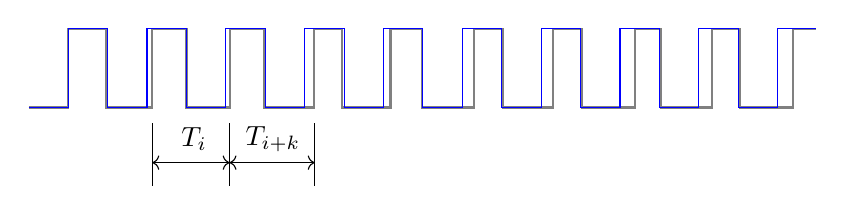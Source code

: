 \begin{tikzpicture}[scale=1]
\draw[gray, thick] (0,0) --(0.01,0) --(0.02,0) --(0.03,0) --(0.04,0) --(0.05,0) --(0.06,0) --(0.07,0) --(0.08,0) --(0.09,0) --(0.1,0) --(0.11,0) --(0.12,0) --(0.13,0) --(0.14,0) --(0.15,0) --(0.16,0) --(0.17,0) --(0.18,0) --(0.19,0) --(0.2,0) --(0.21,0) --(0.22,0) --(0.23,0) --(0.24,0) --(0.25,0) --(0.26,0) --(0.27,0) --(0.28,0) --(0.29,0) --(0.3,0) --(0.31,0) --(0.32,0) --(0.33,0) --(0.34,0) --(0.35,0) --(0.36,0) --(0.37,0) --(0.38,0) --(0.39,0) --(0.4,0) --(0.41,0) --(0.42,0) --(0.43,0) --(0.44,0) --(0.451,0) --(0.461,0) --(0.47,0) --(0.48,0) --(0.49,0) --(0.5,0) --(0.5,1) --(0.5,1) --(0.51,1) --(0.52,1) --(0.53,1) --(0.54,1) --(0.551,1) --(0.561,1) --(0.571,1) --(0.581,1) --(0.591,1) --(0.601,1) --(0.611,1) --(0.621,1) --(0.631,1) --(0.641,1) --(0.651,1) --(0.661,1) --(0.671,1) --(0.681,1) --(0.691,1) --(0.701,1) --(0.711,1) --(0.721,1) --(0.731,1) --(0.741,1) --(0.751,1) --(0.761,1) --(0.771,1) --(0.781,1) --(0.791,1) --(0.801,1) --(0.811,1) --(0.821,1) --(0.831,1) --(0.841,1) --(0.851,1) --(0.861,1) --(0.871,1) --(0.881,1) --(0.891,1) --(0.901,1) --(0.911,1) --(0.921,1) --(0.931,1) --(0.941,1) --(0.951,1) --(0.961,1) --(0.971,1) --(0.981,1) --(0.981,0) --(0.981,0) --(0.991,0) --(1.001,0) --(1.011,0) --(1.021,0) --(1.031,0) --(1.041,0) --(1.051,0) --(1.061,0) --(1.071,0) --(1.081,0) --(1.091,0) --(1.101,0) --(1.111,0) --(1.121,0) --(1.131,0) --(1.141,0) --(1.151,0) --(1.161,0) --(1.171,0) --(1.181,0) --(1.191,0) --(1.201,0) --(1.211,0) --(1.221,0) --(1.231,0) --(1.241,0) --(1.251,0) --(1.261,0) --(1.271,0) --(1.281,0) --(1.291,0) --(1.301,0) --(1.311,0) --(1.321,0) --(1.331,0) --(1.341,0) --(1.351,0) --(1.361,0) --(1.371,0) --(1.381,0) --(1.391,0) --(1.401,0) --(1.411,0) --(1.421,0) --(1.431,0) --(1.441,0) --(1.451,0) --(1.461,0) --(1.471,0) --(1.481,0) --(1.491,0) --(1.502,0) --(1.512,0) --(1.522,0) --(1.532,0) --(1.542,0) --(1.552,0) --(1.562,0) --(1.562,1) --(1.562,1) --(1.572,1) --(1.582,1) --(1.592,1) --(1.602,1) --(1.612,1) --(1.622,1) --(1.632,1) --(1.642,1) --(1.652,1) --(1.662,1) --(1.672,1) --(1.682,1) --(1.692,1) --(1.702,1) --(1.712,1) --(1.722,1) --(1.732,1) --(1.742,1) --(1.752,1) --(1.762,1) --(1.772,1) --(1.782,1) --(1.792,1) --(1.802,1) --(1.812,1) --(1.822,1) --(1.832,1) --(1.842,1) --(1.852,1) --(1.862,1) --(1.872,1) --(1.882,1) --(1.892,1) --(1.902,1) --(1.912,1) --(1.922,1) --(1.932,1) --(1.942,1) --(1.952,1) --(1.962,1) --(1.972,1) --(1.982,1) --(1.992,1) --(2.002,1) --(2.002,0) --(2.002,0) --(2.012,0) --(2.022,0) --(2.032,0) --(2.042,0) --(2.052,0) --(2.062,0) --(2.072,0) --(2.082,0) --(2.092,0) --(2.102,0) --(2.112,0) --(2.122,0) --(2.132,0) --(2.142,0) --(2.152,0) --(2.162,0) --(2.172,0) --(2.182,0) --(2.192,0) --(2.202,0) --(2.212,0) --(2.222,0) --(2.232,0) --(2.242,0) --(2.252,0) --(2.262,0) --(2.272,0) --(2.282,0) --(2.292,0) --(2.302,0) --(2.312,0) --(2.322,0) --(2.332,0) --(2.342,0) --(2.352,0) --(2.362,0) --(2.372,0) --(2.382,0) --(2.392,0) --(2.402,0) --(2.412,0) --(2.422,0) --(2.432,0) --(2.442,0) --(2.452,0) --(2.462,0) --(2.472,0) --(2.482,0) --(2.492,0) --(2.503,0) --(2.513,0) --(2.523,0) --(2.533,0) --(2.543,0) --(2.553,0) --(2.553,1) --(2.553,1) --(2.563,1) --(2.573,1) --(2.583,1) --(2.593,1) --(2.603,1) --(2.613,1) --(2.623,1) --(2.633,1) --(2.643,1) --(2.653,1) --(2.663,1) --(2.673,1) --(2.683,1) --(2.693,1) --(2.703,1) --(2.713,1) --(2.723,1) --(2.733,1) --(2.743,1) --(2.753,1) --(2.763,1) --(2.773,1) --(2.783,1) --(2.793,1) --(2.803,1) --(2.813,1) --(2.823,1) --(2.833,1) --(2.843,1) --(2.853,1) --(2.863,1) --(2.873,1) --(2.883,1) --(2.893,1) --(2.903,1) --(2.913,1) --(2.923,1) --(2.933,1) --(2.943,1) --(2.953,1) --(2.963,1) --(2.973,1) --(2.983,1) --(2.983,0) --(2.983,0) --(2.993,0) --(3.003,0) --(3.013,0) --(3.023,0) --(3.033,0) --(3.043,0) --(3.053,0) --(3.063,0) --(3.073,0) --(3.083,0) --(3.093,0) --(3.103,0) --(3.113,0) --(3.123,0) --(3.133,0) --(3.143,0) --(3.153,0) --(3.163,0) --(3.173,0) --(3.183,0) --(3.193,0) --(3.203,0) --(3.213,0) --(3.223,0) --(3.233,0) --(3.243,0) --(3.253,0) --(3.263,0) --(3.273,0) --(3.283,0) --(3.293,0) --(3.303,0) --(3.313,0) --(3.323,0) --(3.333,0) --(3.343,0) --(3.353,0) --(3.363,0) --(3.373,0) --(3.383,0) --(3.393,0) --(3.403,0) --(3.413,0) --(3.423,0) --(3.433,0) --(3.443,0) --(3.453,0) --(3.463,0) --(3.473,0) --(3.483,0) --(3.493,0) --(3.504,0) --(3.514,0) --(3.524,0) --(3.534,0) --(3.544,0) --(3.554,0) --(3.564,0) --(3.574,0) --(3.584,0) --(3.594,0) --(3.604,0) --(3.614,0) --(3.624,0) --(3.624,1) --(3.624,1) --(3.634,1) --(3.644,1) --(3.654,1) --(3.664,1) --(3.674,1) --(3.684,1) --(3.694,1) --(3.704,1) --(3.714,1) --(3.724,1) --(3.734,1) --(3.744,1) --(3.754,1) --(3.764,1) --(3.774,1) --(3.784,1) --(3.794,1) --(3.804,1) --(3.814,1) --(3.824,1) --(3.834,1) --(3.844,1) --(3.854,1) --(3.864,1) --(3.874,1) --(3.884,1) --(3.894,1) --(3.904,1) --(3.914,1) --(3.924,1) --(3.934,1) --(3.944,1) --(3.954,1) --(3.964,1) --(3.974,1) --(3.974,0) --(3.974,0) --(3.984,0) --(3.994,0) --(4.004,0) --(4.014,0) --(4.024,0) --(4.034,0) --(4.044,0) --(4.054,0) --(4.064,0) --(4.074,0) --(4.084,0) --(4.094,0) --(4.104,0) --(4.114,0) --(4.124,0) --(4.134,0) --(4.144,0) --(4.154,0) --(4.164,0) --(4.174,0) --(4.184,0) --(4.194,0) --(4.204,0) --(4.214,0) --(4.224,0) --(4.234,0) --(4.244,0) --(4.254,0) --(4.264,0) --(4.274,0) --(4.284,0) --(4.294,0) --(4.304,0) --(4.314,0) --(4.324,0) --(4.334,0) --(4.344,0) --(4.354,0) --(4.364,0) --(4.374,0) --(4.384,0) --(4.394,0) --(4.404,0) --(4.414,0) --(4.424,0) --(4.434,0) --(4.444,0) --(4.454,0) --(4.464,0) --(4.474,0) --(4.484,0) --(4.494,0) --(4.505,0) --(4.515,0) --(4.525,0) --(4.535,0) --(4.545,0) --(4.555,0) --(4.565,0) --(4.575,0) --(4.585,0) --(4.595,0) --(4.595,1) --(4.595,1) --(4.605,1) --(4.615,1) --(4.625,1) --(4.635,1) --(4.645,1) --(4.655,1) --(4.665,1) --(4.675,1) --(4.685,1) --(4.695,1) --(4.705,1) --(4.715,1) --(4.725,1) --(4.735,1) --(4.745,1) --(4.755,1) --(4.765,1) --(4.775,1) --(4.785,1) --(4.795,1) --(4.805,1) --(4.815,1) --(4.825,1) --(4.835,1) --(4.845,1) --(4.855,1) --(4.865,1) --(4.875,1) --(4.885,1) --(4.895,1) --(4.905,1) --(4.915,1) --(4.925,1) --(4.935,1) --(4.945,1) --(4.955,1) --(4.965,1) --(4.975,1) --(4.985,1) --(4.995,1) --(4.995,0) --(4.995,0) --(5.005,0) --(5.015,0) --(5.025,0) --(5.035,0) --(5.045,0) --(5.055,0) --(5.065,0) --(5.075,0) --(5.085,0) --(5.095,0) --(5.105,0) --(5.115,0) --(5.125,0) --(5.135,0) --(5.145,0) --(5.155,0) --(5.165,0) --(5.175,0) --(5.185,0) --(5.195,0) --(5.205,0) --(5.215,0) --(5.225,0) --(5.235,0) --(5.245,0) --(5.255,0) --(5.265,0) --(5.275,0) --(5.285,0) --(5.295,0) --(5.305,0) --(5.315,0) --(5.325,0) --(5.335,0) --(5.345,0) --(5.355,0) --(5.365,0) --(5.375,0) --(5.385,0) --(5.395,0) --(5.405,0) --(5.415,0) --(5.425,0) --(5.435,0) --(5.445,0) --(5.455,0) --(5.465,0) --(5.475,0) --(5.485,0) --(5.495,0) --(5.506,0) --(5.516,0) --(5.526,0) --(5.536,0) --(5.546,0) --(5.556,0) --(5.566,0) --(5.576,0) --(5.586,0) --(5.596,0) --(5.606,0) --(5.616,0) --(5.626,0) --(5.636,0) --(5.646,0) --(5.656,0) --(5.656,1) --(5.656,1) --(5.666,1) --(5.676,1) --(5.686,1) --(5.696,1) --(5.706,1) --(5.716,1) --(5.726,1) --(5.736,1) --(5.746,1) --(5.756,1) --(5.766,1) --(5.776,1) --(5.786,1) --(5.796,1) --(5.806,1) --(5.816,1) --(5.826,1) --(5.836,1) --(5.846,1) --(5.856,1) --(5.866,1) --(5.876,1) --(5.886,1) --(5.896,1) --(5.906,1) --(5.916,1) --(5.926,1) --(5.936,1) --(5.946,1) --(5.956,1) --(5.966,1) --(5.976,1) --(5.986,1) --(5.996,1) --(6.006,1) --(6.016,1) --(6.026,1) --(6.026,0) --(6.026,0) --(6.036,0) --(6.046,0) --(6.056,0) --(6.066,0) --(6.076,0) --(6.086,0) --(6.096,0) --(6.106,0) --(6.116,0) --(6.126,0) --(6.136,0) --(6.146,0) --(6.156,0) --(6.166,0) --(6.176,0) --(6.186,0) --(6.196,0) --(6.206,0) --(6.216,0) --(6.226,0) --(6.236,0) --(6.246,0) --(6.256,0) --(6.266,0) --(6.276,0) --(6.286,0) --(6.296,0) --(6.306,0) --(6.316,0) --(6.326,0) --(6.336,0) --(6.346,0) --(6.356,0) --(6.366,0) --(6.376,0) --(6.386,0) --(6.396,0) --(6.406,0) --(6.416,0) --(6.426,0) --(6.436,0) --(6.446,0) --(6.456,0) --(6.466,0) --(6.476,0) --(6.486,0) --(6.496,0) --(6.507,0) --(6.517,0) --(6.527,0) --(6.537,0) --(6.547,0) --(6.557,0) --(6.567,0) --(6.577,0) --(6.587,0) --(6.597,0) --(6.607,0) --(6.617,0) --(6.627,0) --(6.637,0) --(6.647,0) --(6.657,0) --(6.657,1) --(6.657,1) --(6.667,1) --(6.677,1) --(6.687,1) --(6.697,1) --(6.707,1) --(6.717,1) --(6.727,1) --(6.737,1) --(6.747,1) --(6.757,1) --(6.767,1) --(6.777,1) --(6.787,1) --(6.797,1) --(6.807,1) --(6.817,1) --(6.827,1) --(6.837,1) --(6.847,1) --(6.857,1) --(6.867,1) --(6.877,1) --(6.887,1) --(6.897,1) --(6.907,1) --(6.917,1) --(6.927,1) --(6.937,1) --(6.947,1) --(6.957,1) --(6.967,1) --(6.977,1) --(6.987,1) --(6.997,1) --(7.007,1) --(7.017,1) --(7.027,1) --(7.027,0) --(7.027,0) --(7.037,0) --(7.047,0) --(7.057,0) --(7.067,0) --(7.077,0) --(7.087,0) --(7.097,0) --(7.107,0) --(7.117,0) --(7.127,0) --(7.137,0) --(7.147,0) --(7.157,0) --(7.167,0) --(7.177,0) --(7.187,0) --(7.197,0) --(7.207,0) --(7.217,0) --(7.227,0) --(7.237,0) --(7.247,0) --(7.257,0) --(7.267,0) --(7.277,0) --(7.287,0) --(7.297,0) --(7.307,0) --(7.317,0) --(7.327,0) --(7.337,0) --(7.347,0) --(7.357,0) --(7.367,0) --(7.377,0) --(7.387,0) --(7.397,0) --(7.407,0) --(7.417,0) --(7.427,0) --(7.437,0) --(7.447,0) --(7.457,0) --(7.467,0) --(7.477,0) --(7.487,0) --(7.497,0) --(7.508,0) --(7.518,0) --(7.528,0) --(7.538,0) --(7.548,0) --(7.558,0) --(7.568,0) --(7.578,0) --(7.588,0) --(7.598,0) --(7.608,0) --(7.618,0) --(7.628,0) --(7.638,0) --(7.648,0) --(7.658,0) --(7.668,0) --(7.678,0) --(7.688,0) --(7.698,0) --(7.698,1) --(7.698,1) --(7.708,1) --(7.718,1) --(7.728,1) --(7.738,1) --(7.748,1) --(7.758,1) --(7.768,1) --(7.778,1) --(7.788,1) --(7.798,1) --(7.808,1) --(7.818,1) --(7.828,1) --(7.838,1) --(7.848,1) --(7.858,1) --(7.868,1) --(7.878,1) --(7.888,1) --(7.898,1) --(7.908,1) --(7.918,1) --(7.928,1) --(7.938,1) --(7.948,1) --(7.958,1) --(7.968,1) --(7.978,1) --(7.988,1) --(7.998,1) --(8.008,1) --(8.018,1) --(8.028,1) --(8.028,0) --(8.028,0) --(8.038,0) --(8.048,0) --(8.058,0) --(8.068,0) --(8.078,0) --(8.088,0) --(8.098,0) --(8.108,0) --(8.118,0) --(8.128,0) --(8.138,0) --(8.148,0) --(8.158,0) --(8.168,0) --(8.178,0) --(8.188,0) --(8.198,0) --(8.208,0) --(8.218,0) --(8.228,0) --(8.238,0) --(8.248,0) --(8.258,0) --(8.268,0) --(8.278,0) --(8.288,0) --(8.298,0) --(8.308,0) --(8.318,0) --(8.328,0) --(8.338,0) --(8.348,0) --(8.358,0) --(8.368,0) --(8.378,0) --(8.388,0) --(8.398,0) --(8.408,0) --(8.418,0) --(8.428,0) --(8.438,0) --(8.448,0) --(8.458,0) --(8.468,0) --(8.478,0) --(8.488,0) --(8.498,0) --(8.509,0) --(8.519,0) --(8.529,0) --(8.539,0) --(8.549,0) --(8.559,0) --(8.569,0) --(8.579,0) --(8.589,0) --(8.599,0) --(8.609,0) --(8.619,0) --(8.629,0) --(8.639,0) --(8.649,0) --(8.659,0) --(8.669,0) --(8.679,0) --(8.679,1) --(8.679,1) --(8.689,1) --(8.699,1) --(8.709,1) --(8.719,1) --(8.729,1) --(8.739,1) --(8.749,1) --(8.759,1) --(8.769,1) --(8.779,1) --(8.789,1) --(8.799,1) --(8.809,1) --(8.819,1) --(8.829,1) --(8.839,1) --(8.849,1) --(8.859,1) --(8.869,1) --(8.879,1) --(8.889,1) --(8.899,1) --(8.909,1) --(8.919,1) --(8.929,1) --(8.939,1) --(8.949,1) --(8.959,1) --(8.969,1) --(8.979,1) --(8.989,1) --(8.999,1) --(9.009,1) --(9.019,1) --(9.029,1) --(9.029,0) --(9.029,0) --(9.039,0) --(9.049,0) --(9.059,0) --(9.069,0) --(9.079,0) --(9.089,0) --(9.099,0) --(9.109,0) --(9.119,0) --(9.129,0) --(9.139,0) --(9.149,0) --(9.159,0) --(9.169,0) --(9.179,0) --(9.189,0) --(9.199,0) --(9.209,0) --(9.219,0) --(9.229,0) --(9.239,0) --(9.249,0) --(9.259,0) --(9.269,0) --(9.279,0) --(9.289,0) --(9.299,0) --(9.309,0) --(9.319,0) --(9.329,0) --(9.339,0) --(9.349,0) --(9.359,0) --(9.369,0) --(9.379,0) --(9.389,0) --(9.399,0) --(9.409,0) --(9.419,0) --(9.429,0) --(9.439,0) --(9.449,0) --(9.459,0) --(9.469,0) --(9.479,0) --(9.489,0) --(9.499,0) --(9.51,0) --(9.52,0) --(9.53,0) --(9.54,0) --(9.55,0) --(9.56,0) --(9.57,0) --(9.58,0) --(9.59,0) --(9.6,0) --(9.61,0) --(9.62,0) --(9.63,0) --(9.64,0) --(9.65,0) --(9.66,0) --(9.67,0) --(9.68,0) --(9.69,0) --(9.7,0) --(9.71,0) --(9.71,1) --(9.71,1) --(9.72,1) --(9.73,1) --(9.74,1) --(9.75,1) --(9.76,1) --(9.77,1) --(9.78,1) --(9.79,1) --(9.8,1) --(9.81,1) --(9.82,1) --(9.83,1) --(9.84,1) --(9.85,1) --(9.86,1) --(9.87,1) --(9.88,1) --(9.89,1) --(9.9,1) --(9.91,1) --(9.92,1) --(9.93,1) --(9.94,1) --(9.95,1) --(9.96,1) --(9.97,1) --(9.98,1) --(9.99,1) --(10,1);

\draw[blue] (0,0) --(0.01,0) --(0.02,0) --(0.03,0) --(0.04,0) --(0.05,0) --(0.06,0) --(0.07,0) --(0.08,0) --(0.09,0) --(0.1,0) --(0.11,0) --(0.12,0) --(0.13,0) --(0.14,0) --(0.15,0) --(0.16,0) --(0.17,0) --(0.18,0) --(0.19,0) --(0.2,0) --(0.21,0) --(0.22,0) --(0.23,0) --(0.24,0) --(0.25,0) --(0.26,0) --(0.27,0) --(0.28,0) --(0.29,0) --(0.3,0) --(0.31,0) --(0.32,0) --(0.33,0) --(0.34,0) --(0.35,0) --(0.36,0) --(0.37,0) --(0.38,0) --(0.39,0) --(0.4,0) --(0.41,0) --(0.42,0) --(0.43,0) --(0.44,0) --(0.451,0) --(0.461,0) --(0.47,0) --(0.48,0) --(0.49,0) --(0.5,0) --(0.5,1) --(0.5,1) --(0.51,1) --(0.52,1) --(0.53,1) --(0.54,1) --(0.551,1) --(0.561,1) --(0.571,1) --(0.581,1) --(0.591,1) --(0.601,1) --(0.611,1) --(0.621,1) --(0.631,1) --(0.641,1) --(0.651,1) --(0.661,1) --(0.671,1) --(0.681,1) --(0.691,1) --(0.701,1) --(0.711,1) --(0.721,1) --(0.731,1) --(0.741,1) --(0.751,1) --(0.761,1) --(0.771,1) --(0.781,1) --(0.791,1) --(0.801,1) --(0.811,1) --(0.821,1) --(0.831,1) --(0.841,1) --(0.851,1) --(0.861,1) --(0.871,1) --(0.881,1) --(0.891,1) --(0.901,1) --(0.911,1) --(0.921,1) --(0.931,1) --(0.941,1) --(0.951,1) --(0.961,1) --(0.971,1) --(0.981,1) --(0.991,1) --(1.001,1) --(1.001,0) --(1.001,0) --(1.011,0) --(1.021,0) --(1.031,0) --(1.041,0) --(1.051,0) --(1.061,0) --(1.071,0) --(1.081,0) --(1.091,0) --(1.101,0) --(1.111,0) --(1.121,0) --(1.131,0) --(1.141,0) --(1.151,0) --(1.161,0) --(1.171,0) --(1.181,0) --(1.191,0) --(1.201,0) --(1.211,0) --(1.221,0) --(1.231,0) --(1.241,0) --(1.251,0) --(1.261,0) --(1.271,0) --(1.281,0) --(1.291,0) --(1.301,0) --(1.311,0) --(1.321,0) --(1.331,0) --(1.341,0) --(1.351,0) --(1.361,0) --(1.371,0) --(1.381,0) --(1.391,0) --(1.401,0) --(1.411,0) --(1.421,0) --(1.431,0) --(1.441,0) --(1.451,0) --(1.461,0) --(1.471,0) --(1.481,0) --(1.491,0) --(1.502,0) --(1.502,1) --(1.502,1) --(1.512,1) --(1.522,1) --(1.532,1) --(1.542,1) --(1.552,1) --(1.562,1) --(1.572,1) --(1.582,1) --(1.592,1) --(1.602,1) --(1.612,1) --(1.622,1) --(1.632,1) --(1.642,1) --(1.652,1) --(1.662,1) --(1.672,1) --(1.682,1) --(1.692,1) --(1.702,1) --(1.712,1) --(1.722,1) --(1.732,1) --(1.742,1) --(1.752,1) --(1.762,1) --(1.772,1) --(1.782,1) --(1.792,1) --(1.802,1) --(1.812,1) --(1.822,1) --(1.832,1) --(1.842,1) --(1.852,1) --(1.862,1) --(1.872,1) --(1.882,1) --(1.892,1) --(1.902,1) --(1.912,1) --(1.922,1) --(1.932,1) --(1.942,1) --(1.952,1) --(1.962,1) --(1.972,1) --(1.982,1) --(1.992,1) --(2.002,1) --(2.002,0) --(2.002,0) --(2.012,0) --(2.022,0) --(2.032,0) --(2.042,0) --(2.052,0) --(2.062,0) --(2.072,0) --(2.082,0) --(2.092,0) --(2.102,0) --(2.112,0) --(2.122,0) --(2.132,0) --(2.142,0) --(2.152,0) --(2.162,0) --(2.172,0) --(2.182,0) --(2.192,0) --(2.202,0) --(2.212,0) --(2.222,0) --(2.232,0) --(2.242,0) --(2.252,0) --(2.262,0) --(2.272,0) --(2.282,0) --(2.292,0) --(2.302,0) --(2.312,0) --(2.322,0) --(2.332,0) --(2.342,0) --(2.352,0) --(2.362,0) --(2.372,0) --(2.382,0) --(2.392,0) --(2.402,0) --(2.412,0) --(2.422,0) --(2.432,0) --(2.442,0) --(2.452,0) --(2.462,0) --(2.472,0) --(2.482,0) --(2.492,0) --(2.503,0) --(2.503,1) --(2.503,1) --(2.513,1) --(2.523,1) --(2.533,1) --(2.543,1) --(2.553,1) --(2.563,1) --(2.573,1) --(2.583,1) --(2.593,1) --(2.603,1) --(2.613,1) --(2.623,1) --(2.633,1) --(2.643,1) --(2.653,1) --(2.663,1) --(2.673,1) --(2.683,1) --(2.693,1) --(2.703,1) --(2.713,1) --(2.723,1) --(2.733,1) --(2.743,1) --(2.753,1) --(2.763,1) --(2.773,1) --(2.783,1) --(2.793,1) --(2.803,1) --(2.813,1) --(2.823,1) --(2.833,1) --(2.843,1) --(2.853,1) --(2.863,1) --(2.873,1) --(2.883,1) --(2.893,1) --(2.903,1) --(2.913,1) --(2.923,1) --(2.933,1) --(2.943,1) --(2.953,1) --(2.963,1) --(2.973,1) --(2.983,1) --(2.993,1) --(3.003,1) --(3.003,0) --(3.003,0) --(3.013,0) --(3.023,0) --(3.033,0) --(3.043,0) --(3.053,0) --(3.063,0) --(3.073,0) --(3.083,0) --(3.093,0) --(3.103,0) --(3.113,0) --(3.123,0) --(3.133,0) --(3.143,0) --(3.153,0) --(3.163,0) --(3.173,0) --(3.183,0) --(3.193,0) --(3.203,0) --(3.213,0) --(3.223,0) --(3.233,0) --(3.243,0) --(3.253,0) --(3.263,0) --(3.273,0) --(3.283,0) --(3.293,0) --(3.303,0) --(3.313,0) --(3.323,0) --(3.333,0) --(3.343,0) --(3.353,0) --(3.363,0) --(3.373,0) --(3.383,0) --(3.393,0) --(3.403,0) --(3.413,0) --(3.423,0) --(3.433,0) --(3.443,0) --(3.453,0) --(3.463,0) --(3.473,0) --(3.483,0) --(3.493,0) --(3.504,0) --(3.504,1) --(3.504,1) --(3.514,1) --(3.524,1) --(3.534,1) --(3.544,1) --(3.554,1) --(3.564,1) --(3.574,1) --(3.584,1) --(3.594,1) --(3.604,1) --(3.614,1) --(3.624,1) --(3.634,1) --(3.644,1) --(3.654,1) --(3.664,1) --(3.674,1) --(3.684,1) --(3.694,1) --(3.704,1) --(3.714,1) --(3.724,1) --(3.734,1) --(3.744,1) --(3.754,1) --(3.764,1) --(3.774,1) --(3.784,1) --(3.794,1) --(3.804,1) --(3.814,1) --(3.824,1) --(3.834,1) --(3.844,1) --(3.854,1) --(3.864,1) --(3.874,1) --(3.884,1) --(3.894,1) --(3.904,1) --(3.914,1) --(3.924,1) --(3.934,1) --(3.944,1) --(3.954,1) --(3.964,1) --(3.974,1) --(3.984,1) --(3.994,1) --(4.004,1) --(4.004,0) --(4.004,0) --(4.014,0) --(4.024,0) --(4.034,0) --(4.044,0) --(4.054,0) --(4.064,0) --(4.074,0) --(4.084,0) --(4.094,0) --(4.104,0) --(4.114,0) --(4.124,0) --(4.134,0) --(4.144,0) --(4.154,0) --(4.164,0) --(4.174,0) --(4.184,0) --(4.194,0) --(4.204,0) --(4.214,0) --(4.224,0) --(4.234,0) --(4.244,0) --(4.254,0) --(4.264,0) --(4.274,0) --(4.284,0) --(4.294,0) --(4.304,0) --(4.314,0) --(4.324,0) --(4.334,0) --(4.344,0) --(4.354,0) --(4.364,0) --(4.374,0) --(4.384,0) --(4.394,0) --(4.404,0) --(4.414,0) --(4.424,0) --(4.434,0) --(4.444,0) --(4.454,0) --(4.464,0) --(4.474,0) --(4.484,0) --(4.494,0) --(4.505,0) --(4.505,1) --(4.505,1) --(4.515,1) --(4.525,1) --(4.535,1) --(4.545,1) --(4.555,1) --(4.565,1) --(4.575,1) --(4.585,1) --(4.595,1) --(4.605,1) --(4.615,1) --(4.625,1) --(4.635,1) --(4.645,1) --(4.655,1) --(4.665,1) --(4.675,1) --(4.685,1) --(4.695,1) --(4.705,1) --(4.715,1) --(4.725,1) --(4.735,1) --(4.745,1) --(4.755,1) --(4.765,1) --(4.775,1) --(4.785,1) --(4.795,1) --(4.805,1) --(4.815,1) --(4.825,1) --(4.835,1) --(4.845,1) --(4.855,1) --(4.865,1) --(4.875,1) --(4.885,1) --(4.895,1) --(4.905,1) --(4.915,1) --(4.925,1) --(4.935,1) --(4.945,1) --(4.955,1) --(4.965,1) --(4.975,1) --(4.985,1) --(4.995,1) --(5.005,1) --(5.005,0) --(5.005,0) --(5.015,0) --(5.025,0) --(5.035,0) --(5.045,0) --(5.055,0) --(5.065,0) --(5.075,0) --(5.085,0) --(5.095,0) --(5.105,0) --(5.115,0) --(5.125,0) --(5.135,0) --(5.145,0) --(5.155,0) --(5.165,0) --(5.175,0) --(5.185,0) --(5.195,0) --(5.205,0) --(5.215,0) --(5.225,0) --(5.235,0) --(5.245,0) --(5.255,0) --(5.265,0) --(5.275,0) --(5.285,0) --(5.295,0) --(5.305,0) --(5.315,0) --(5.325,0) --(5.335,0) --(5.345,0) --(5.355,0) --(5.365,0) --(5.375,0) --(5.385,0) --(5.395,0) --(5.405,0) --(5.415,0) --(5.425,0) --(5.435,0) --(5.445,0) --(5.455,0) --(5.465,0) --(5.475,0) --(5.485,0) --(5.495,0) --(5.506,0) --(5.506,1) --(5.506,1) --(5.516,1) --(5.526,1) --(5.536,1) --(5.546,1) --(5.556,1) --(5.566,1) --(5.576,1) --(5.586,1) --(5.596,1) --(5.606,1) --(5.616,1) --(5.626,1) --(5.636,1) --(5.646,1) --(5.656,1) --(5.666,1) --(5.676,1) --(5.686,1) --(5.696,1) --(5.706,1) --(5.716,1) --(5.726,1) --(5.736,1) --(5.746,1) --(5.756,1) --(5.766,1) --(5.776,1) --(5.786,1) --(5.796,1) --(5.806,1) --(5.816,1) --(5.826,1) --(5.836,1) --(5.846,1) --(5.856,1) --(5.866,1) --(5.876,1) --(5.886,1) --(5.896,1) --(5.906,1) --(5.916,1) --(5.926,1) --(5.936,1) --(5.946,1) --(5.956,1) --(5.966,1) --(5.976,1) --(5.986,1) --(5.996,1) --(6.006,1) --(6.006,0) --(6.006,0) --(6.016,0) --(6.026,0) --(6.036,0) --(6.046,0) --(6.056,0) --(6.066,0) --(6.076,0) --(6.086,0) --(6.096,0) --(6.106,0) --(6.116,0) --(6.126,0) --(6.136,0) --(6.146,0) --(6.156,0) --(6.166,0) --(6.176,0) --(6.186,0) --(6.196,0) --(6.206,0) --(6.216,0) --(6.226,0) --(6.236,0) --(6.246,0) --(6.256,0) --(6.266,0) --(6.276,0) --(6.286,0) --(6.296,0) --(6.306,0) --(6.316,0) --(6.326,0) --(6.336,0) --(6.346,0) --(6.356,0) --(6.366,0) --(6.376,0) --(6.386,0) --(6.396,0) --(6.406,0) --(6.416,0) --(6.426,0) --(6.436,0) --(6.446,0) --(6.456,0) --(6.466,0) --(6.476,0) --(6.486,0) --(6.496,0) --(6.507,0) --(6.507,1) --(6.507,1) --(6.517,1) --(6.527,1) --(6.537,1) --(6.547,1) --(6.557,1) --(6.567,1) --(6.577,1) --(6.587,1) --(6.597,1) --(6.607,1) --(6.617,1) --(6.627,1) --(6.637,1) --(6.647,1) --(6.657,1) --(6.667,1) --(6.677,1) --(6.687,1) --(6.697,1) --(6.707,1) --(6.717,1) --(6.727,1) --(6.737,1) --(6.747,1) --(6.757,1) --(6.767,1) --(6.777,1) --(6.787,1) --(6.797,1) --(6.807,1) --(6.817,1) --(6.827,1) --(6.837,1) --(6.847,1) --(6.857,1) --(6.867,1) --(6.877,1) --(6.887,1) --(6.897,1) --(6.907,1) --(6.917,1) --(6.927,1) --(6.937,1) --(6.947,1) --(6.957,1) --(6.967,1) --(6.977,1) --(6.987,1) --(6.997,1) --(7.007,1) --(7.007,0) --(7.007,0) --(7.017,0) --(7.027,0) --(7.037,0) --(7.047,0) --(7.057,0) --(7.067,0) --(7.077,0) --(7.087,0) --(7.097,0) --(7.107,0) --(7.117,0) --(7.127,0) --(7.137,0) --(7.147,0) --(7.157,0) --(7.167,0) --(7.177,0) --(7.187,0) --(7.197,0) --(7.207,0) --(7.217,0) --(7.227,0) --(7.237,0) --(7.247,0) --(7.257,0) --(7.267,0) --(7.277,0) --(7.287,0) --(7.297,0) --(7.307,0) --(7.317,0) --(7.327,0) --(7.337,0) --(7.347,0) --(7.357,0) --(7.367,0) --(7.377,0) --(7.387,0) --(7.397,0) --(7.407,0) --(7.417,0) --(7.427,0) --(7.437,0) --(7.447,0) --(7.457,0) --(7.467,0) --(7.477,0) --(7.487,0) --(7.497,0) --(7.508,0) --(7.508,1) --(7.508,1) --(7.518,1) --(7.528,1) --(7.538,1) --(7.548,1) --(7.558,1) --(7.568,1) --(7.578,1) --(7.588,1) --(7.598,1) --(7.608,1) --(7.618,1) --(7.628,1) --(7.638,1) --(7.648,1) --(7.658,1) --(7.668,1) --(7.678,1) --(7.688,1) --(7.698,1) --(7.708,1) --(7.718,1) --(7.728,1) --(7.738,1) --(7.748,1) --(7.758,1) --(7.768,1) --(7.778,1) --(7.788,1) --(7.798,1) --(7.808,1) --(7.818,1) --(7.828,1) --(7.838,1) --(7.848,1) --(7.858,1) --(7.868,1) --(7.878,1) --(7.888,1) --(7.898,1) --(7.908,1) --(7.918,1) --(7.928,1) --(7.938,1) --(7.948,1) --(7.958,1) --(7.968,1) --(7.978,1) --(7.988,1) --(7.998,1) --(8.008,1) --(8.008,0) --(8.008,0) --(8.018,0) --(8.028,0) --(8.038,0) --(8.048,0) --(8.058,0) --(8.068,0) --(8.078,0) --(8.088,0) --(8.098,0) --(8.108,0) --(8.118,0) --(8.128,0) --(8.138,0) --(8.148,0) --(8.158,0) --(8.168,0) --(8.178,0) --(8.188,0) --(8.198,0) --(8.208,0) --(8.218,0) --(8.228,0) --(8.238,0) --(8.248,0) --(8.258,0) --(8.268,0) --(8.278,0) --(8.288,0) --(8.298,0) --(8.308,0) --(8.318,0) --(8.328,0) --(8.338,0) --(8.348,0) --(8.358,0) --(8.368,0) --(8.378,0) --(8.388,0) --(8.398,0) --(8.408,0) --(8.418,0) --(8.428,0) --(8.438,0) --(8.448,0) --(8.458,0) --(8.468,0) --(8.478,0) --(8.488,0) --(8.498,0) --(8.509,0) --(8.509,1) --(8.509,1) --(8.519,1) --(8.529,1) --(8.539,1) --(8.549,1) --(8.559,1) --(8.569,1) --(8.579,1) --(8.589,1) --(8.599,1) --(8.609,1) --(8.619,1) --(8.629,1) --(8.639,1) --(8.649,1) --(8.659,1) --(8.669,1) --(8.679,1) --(8.689,1) --(8.699,1) --(8.709,1) --(8.719,1) --(8.729,1) --(8.739,1) --(8.749,1) --(8.759,1) --(8.769,1) --(8.779,1) --(8.789,1) --(8.799,1) --(8.809,1) --(8.819,1) --(8.829,1) --(8.839,1) --(8.849,1) --(8.859,1) --(8.869,1) --(8.879,1) --(8.889,1) --(8.899,1) --(8.909,1) --(8.919,1) --(8.929,1) --(8.939,1) --(8.949,1) --(8.959,1) --(8.969,1) --(8.979,1) --(8.989,1) --(8.999,1) --(9.009,1) --(9.009,0) --(9.009,0) --(9.019,0) --(9.029,0) --(9.039,0) --(9.049,0) --(9.059,0) --(9.069,0) --(9.079,0) --(9.089,0) --(9.099,0) --(9.109,0) --(9.119,0) --(9.129,0) --(9.139,0) --(9.149,0) --(9.159,0) --(9.169,0) --(9.179,0) --(9.189,0) --(9.199,0) --(9.209,0) --(9.219,0) --(9.229,0) --(9.239,0) --(9.249,0) --(9.259,0) --(9.269,0) --(9.279,0) --(9.289,0) --(9.299,0) --(9.309,0) --(9.319,0) --(9.329,0) --(9.339,0) --(9.349,0) --(9.359,0) --(9.369,0) --(9.379,0) --(9.389,0) --(9.399,0) --(9.409,0) --(9.419,0) --(9.429,0) --(9.439,0) --(9.449,0) --(9.459,0) --(9.469,0) --(9.479,0) --(9.489,0) --(9.499,0) --(9.51,0) --(9.51,1) --(9.51,1) --(9.52,1) --(9.53,1) --(9.54,1) --(9.55,1) --(9.56,1) --(9.57,1) --(9.58,1) --(9.59,1) --(9.6,1) --(9.61,1) --(9.62,1) --(9.63,1) --(9.64,1) --(9.65,1) --(9.66,1) --(9.67,1) --(9.68,1) --(9.69,1) --(9.7,1) --(9.71,1) --(9.72,1) --(9.73,1) --(9.74,1) --(9.75,1) --(9.76,1) --(9.77,1) --(9.78,1) --(9.79,1) --(9.8,1) --(9.81,1) --(9.82,1) --(9.83,1) --(9.84,1) --(9.85,1) --(9.86,1) --(9.87,1) --(9.88,1) --(9.89,1) --(9.9,1) --(9.91,1) --(9.92,1) --(9.93,1) --(9.94,1) --(9.95,1) --(9.96,1) --(9.97,1) --(9.98,1) --(9.99,1) --(10,1);


\draw (1.57,-0.2) -- (1.57,-1);
\draw (2.55,-0.2) -- (2.55,-1);
\draw (3.63,-0.2) -- (3.63,-1);
\draw[<->] (1.57,-0.7) -- (2.55,-0.7);
\draw[<->] (2.55,-0.7) -- (3.63,-0.7);
\node (T1) at (2.1,-0.4) {$T_i$};
\node (T2) at (3.1,-0.4) {$T_{i+k}$};








\end{tikzpicture}